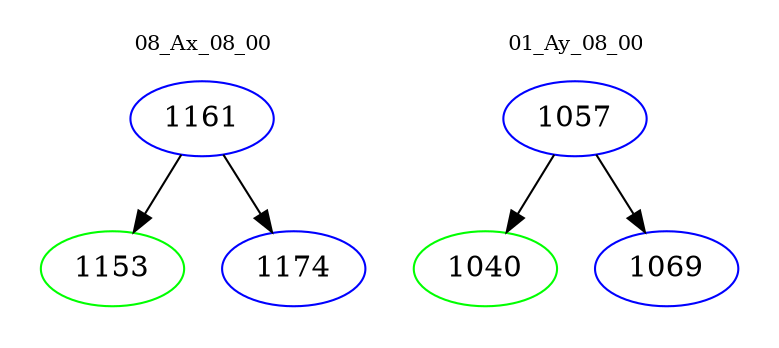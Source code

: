 digraph{
subgraph cluster_0 {
color = white
label = "08_Ax_08_00";
fontsize=10;
T0_1161 [label="1161", color="blue"]
T0_1161 -> T0_1153 [color="black"]
T0_1153 [label="1153", color="green"]
T0_1161 -> T0_1174 [color="black"]
T0_1174 [label="1174", color="blue"]
}
subgraph cluster_1 {
color = white
label = "01_Ay_08_00";
fontsize=10;
T1_1057 [label="1057", color="blue"]
T1_1057 -> T1_1040 [color="black"]
T1_1040 [label="1040", color="green"]
T1_1057 -> T1_1069 [color="black"]
T1_1069 [label="1069", color="blue"]
}
}
